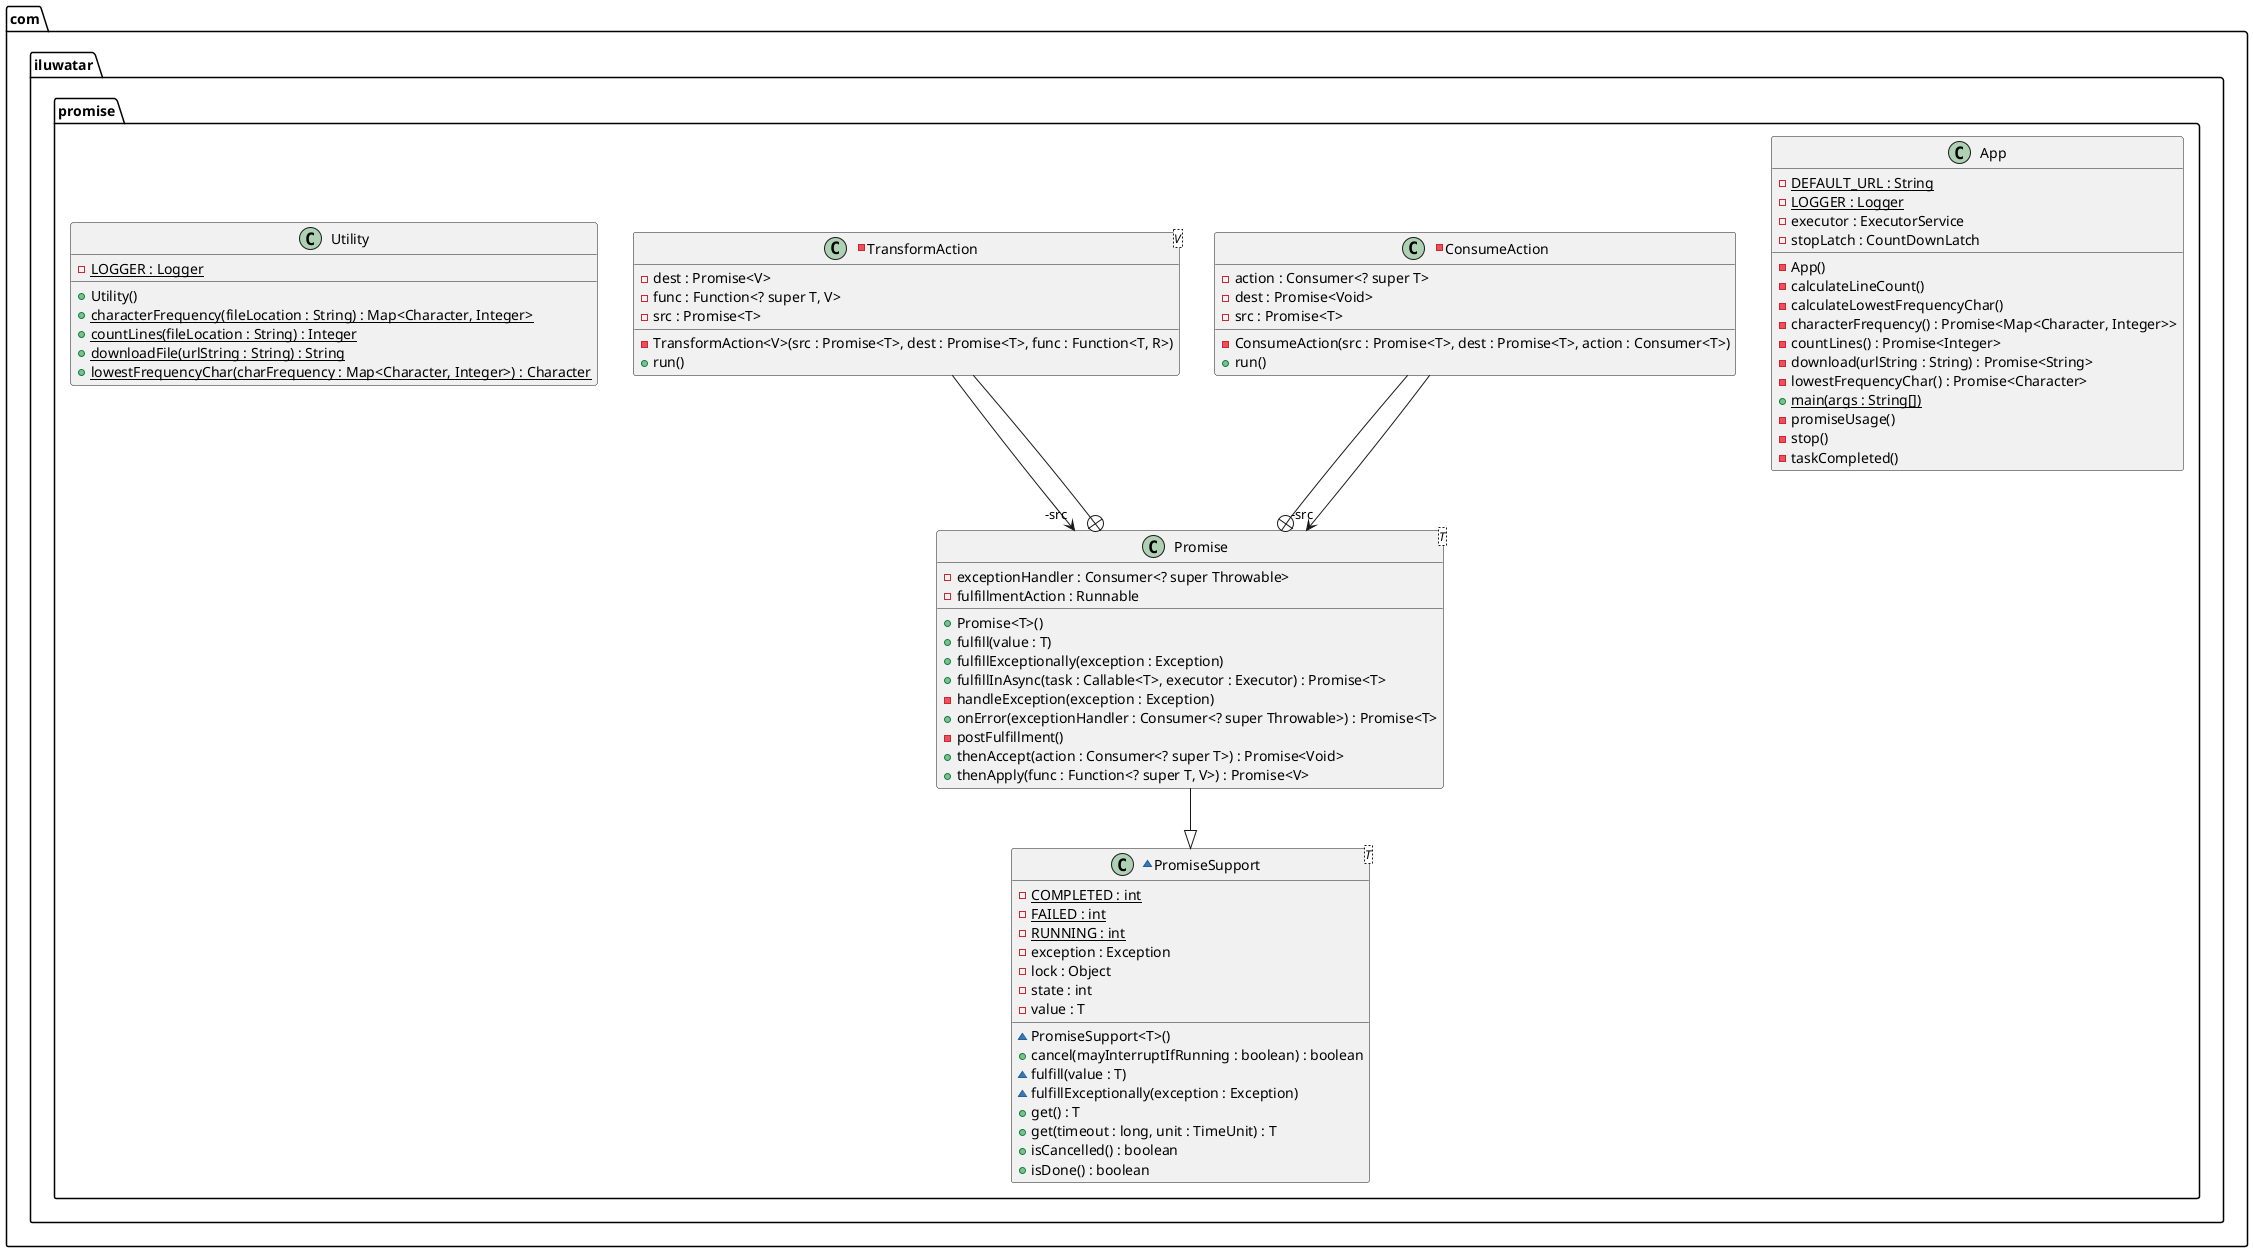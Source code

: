 @startuml
package com.iluwatar.promise {
  class App {
    - DEFAULT_URL : String {static}
    - LOGGER : Logger {static}
    - executor : ExecutorService
    - stopLatch : CountDownLatch
    - App()
    - calculateLineCount()
    - calculateLowestFrequencyChar()
    - characterFrequency() : Promise<Map<Character, Integer>>
    - countLines() : Promise<Integer>
    - download(urlString : String) : Promise<String>
    - lowestFrequencyChar() : Promise<Character>
    + main(args : String[]) {static}
    - promiseUsage()
    - stop()
    - taskCompleted()
  }
  class Promise<T> {
    - exceptionHandler : Consumer<? super Throwable>
    - fulfillmentAction : Runnable
    + Promise<T>()
    + fulfill(value : T)
    + fulfillExceptionally(exception : Exception)
    + fulfillInAsync(task : Callable<T>, executor : Executor) : Promise<T>
    - handleException(exception : Exception)
    + onError(exceptionHandler : Consumer<? super Throwable>) : Promise<T>
    - postFulfillment()
    + thenAccept(action : Consumer<? super T>) : Promise<Void>
    + thenApply(func : Function<? super T, V>) : Promise<V>
  }
  -class ConsumeAction {
    - action : Consumer<? super T>
    - dest : Promise<Void>
    - src : Promise<T>
    - ConsumeAction(src : Promise<T>, dest : Promise<T>, action : Consumer<T>)
    + run()
  }
  -class TransformAction<V> {
    - dest : Promise<V>
    - func : Function<? super T, V>
    - src : Promise<T>
    - TransformAction<V>(src : Promise<T>, dest : Promise<T>, func : Function<T, R>)
    + run()
  }
  ~class PromiseSupport<T> {
    - COMPLETED : int {static}
    - FAILED : int {static}
    - RUNNING : int {static}
    - exception : Exception
    - lock : Object
    - state : int
    - value : T
    ~ PromiseSupport<T>()
    + cancel(mayInterruptIfRunning : boolean) : boolean
    ~ fulfill(value : T)
    ~ fulfillExceptionally(exception : Exception)
    + get() : T
    + get(timeout : long, unit : TimeUnit) : T
    + isCancelled() : boolean
    + isDone() : boolean
  }
  class Utility {
    - LOGGER : Logger {static}
    + Utility()
    + characterFrequency(fileLocation : String) : Map<Character, Integer> {static}
    + countLines(fileLocation : String) : Integer {static}
    + downloadFile(urlString : String) : String {static}
    + lowestFrequencyChar(charFrequency : Map<Character, Integer>) : Character {static}
  }
}
TransformAction -->  "-src" Promise
TransformAction --+ Promise
ConsumeAction --+ Promise
ConsumeAction -->  "-src" Promise
Promise --|> PromiseSupport 
@enduml